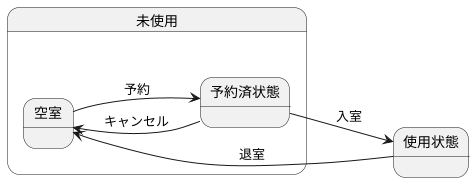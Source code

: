 @startuml ステートマシン
state 未使用{
 left to right direction
    空室 -up-> 予約済状態: 予約
    予約済状態 -up-> 空室: キャンセル
}
    予約済状態 --> 使用状態:　入室
    使用状態 --> 空室:　退室
@enduml